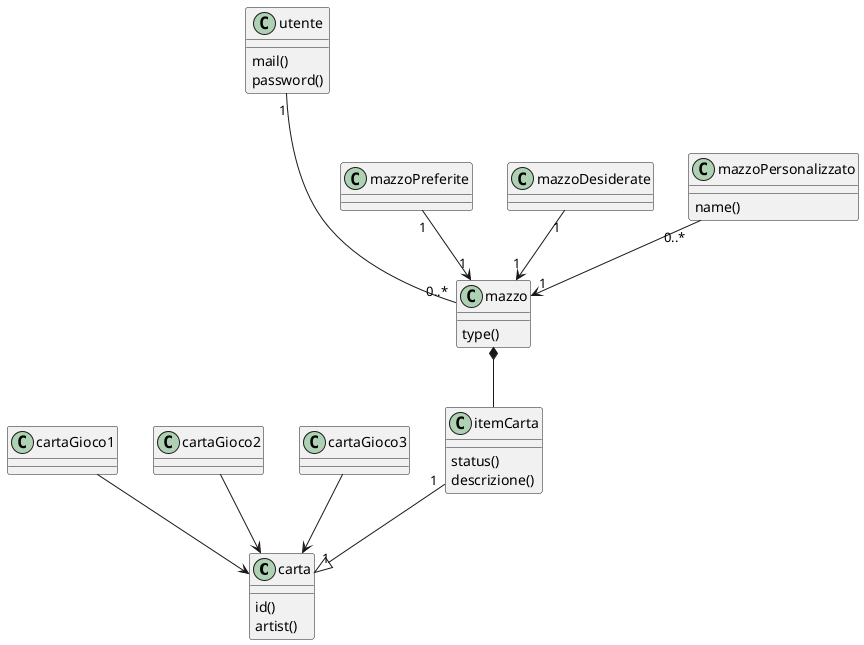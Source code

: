 @startuml
'left to right direction

class carta
class cartaGioco1
class cartaGioco2
class cartaGioco3
class utente
class mazzo
class mazzoPreferite
class mazzoDesiderate
class mazzoPersonalizzato
class itemCarta

itemCarta : status()
itemCarta : descrizione()
carta : id()
carta : artist()
mazzo : type()
mazzoPersonalizzato : name()
utente : mail()
utente : password()


cartaGioco1 --> carta
cartaGioco2 --> carta
cartaGioco3--> carta
utente "1"-d-- "0..*" mazzo
mazzoPreferite "1"-->"1" mazzo
mazzoDesiderate "1"--> "1"mazzo
mazzoPersonalizzato "0..*"--> "1"mazzo
mazzo *-d- itemCarta
itemCarta "1"--^ "1"carta
@enduml